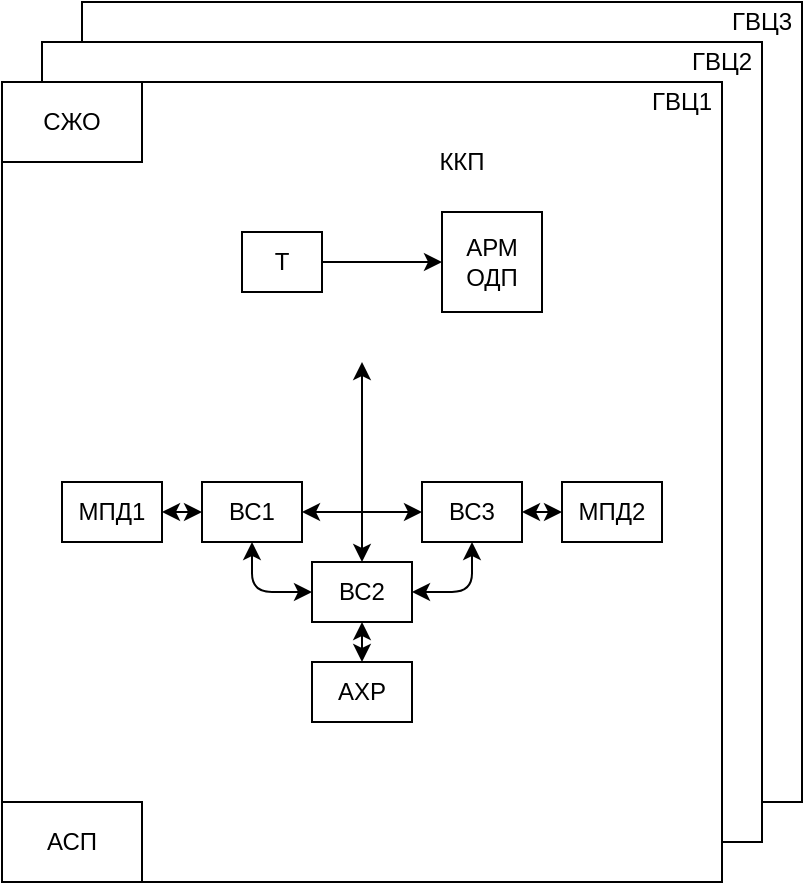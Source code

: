 <mxfile version="14.5.8" type="github">
  <diagram name="Page-1" id="5f0bae14-7c28-e335-631c-24af17079c00">
    <mxGraphModel dx="611" dy="494" grid="1" gridSize="10" guides="1" tooltips="1" connect="1" arrows="1" fold="1" page="1" pageScale="1" pageWidth="1100" pageHeight="850" background="#ffffff" math="0" shadow="0">
      <root>
        <mxCell id="0" />
        <mxCell id="1" parent="0" />
        <mxCell id="ngJWHtQWBfCgf-anMFrI-11" value="" style="rounded=0;whiteSpace=wrap;html=1;" vertex="1" parent="1">
          <mxGeometry x="400" y="200" width="360" height="400" as="geometry" />
        </mxCell>
        <mxCell id="ngJWHtQWBfCgf-anMFrI-12" value="" style="rounded=0;whiteSpace=wrap;html=1;" vertex="1" parent="1">
          <mxGeometry x="380" y="220" width="360" height="400" as="geometry" />
        </mxCell>
        <mxCell id="ngJWHtQWBfCgf-anMFrI-13" value="" style="rounded=0;whiteSpace=wrap;html=1;" vertex="1" parent="1">
          <mxGeometry x="360" y="240" width="360" height="400" as="geometry" />
        </mxCell>
        <mxCell id="ngJWHtQWBfCgf-anMFrI-15" value="ГВЦ1" style="text;html=1;strokeColor=none;fillColor=none;align=center;verticalAlign=middle;whiteSpace=wrap;rounded=0;" vertex="1" parent="1">
          <mxGeometry x="680" y="240" width="40" height="20" as="geometry" />
        </mxCell>
        <mxCell id="ngJWHtQWBfCgf-anMFrI-17" value="ГВЦ2" style="text;html=1;strokeColor=none;fillColor=none;align=center;verticalAlign=middle;whiteSpace=wrap;rounded=0;" vertex="1" parent="1">
          <mxGeometry x="700" y="220" width="40" height="20" as="geometry" />
        </mxCell>
        <mxCell id="ngJWHtQWBfCgf-anMFrI-18" value="ГВЦ3" style="text;html=1;strokeColor=none;fillColor=none;align=center;verticalAlign=middle;whiteSpace=wrap;rounded=0;" vertex="1" parent="1">
          <mxGeometry x="720" y="200" width="40" height="20" as="geometry" />
        </mxCell>
        <mxCell id="ngJWHtQWBfCgf-anMFrI-20" value="АСП" style="rounded=0;whiteSpace=wrap;html=1;" vertex="1" parent="1">
          <mxGeometry x="360" y="600" width="70" height="40" as="geometry" />
        </mxCell>
        <mxCell id="ngJWHtQWBfCgf-anMFrI-21" value="СЖО" style="rounded=0;whiteSpace=wrap;html=1;" vertex="1" parent="1">
          <mxGeometry x="360" y="240" width="70" height="40" as="geometry" />
        </mxCell>
        <mxCell id="ngJWHtQWBfCgf-anMFrI-53" style="edgeStyle=orthogonalEdgeStyle;rounded=0;orthogonalLoop=1;jettySize=auto;html=1;" edge="1" parent="1" source="ngJWHtQWBfCgf-anMFrI-25" target="ngJWHtQWBfCgf-anMFrI-26">
          <mxGeometry relative="1" as="geometry" />
        </mxCell>
        <mxCell id="ngJWHtQWBfCgf-anMFrI-25" value="Т" style="rounded=0;whiteSpace=wrap;html=1;" vertex="1" parent="1">
          <mxGeometry x="480" y="315" width="40" height="30" as="geometry" />
        </mxCell>
        <mxCell id="ngJWHtQWBfCgf-anMFrI-26" value="АРМ&lt;br&gt;ОДП" style="whiteSpace=wrap;html=1;aspect=fixed;" vertex="1" parent="1">
          <mxGeometry x="580" y="305" width="50" height="50" as="geometry" />
        </mxCell>
        <mxCell id="ngJWHtQWBfCgf-anMFrI-27" value="МПД1" style="rounded=0;whiteSpace=wrap;html=1;" vertex="1" parent="1">
          <mxGeometry x="390" y="440" width="50" height="30" as="geometry" />
        </mxCell>
        <mxCell id="ngJWHtQWBfCgf-anMFrI-28" value="МПД2" style="rounded=0;whiteSpace=wrap;html=1;" vertex="1" parent="1">
          <mxGeometry x="640" y="440" width="50" height="30" as="geometry" />
        </mxCell>
        <mxCell id="ngJWHtQWBfCgf-anMFrI-29" value="ВС2" style="rounded=0;whiteSpace=wrap;html=1;" vertex="1" parent="1">
          <mxGeometry x="515" y="480" width="50" height="30" as="geometry" />
        </mxCell>
        <mxCell id="ngJWHtQWBfCgf-anMFrI-30" value="ВС3" style="rounded=0;whiteSpace=wrap;html=1;" vertex="1" parent="1">
          <mxGeometry x="570" y="440" width="50" height="30" as="geometry" />
        </mxCell>
        <mxCell id="ngJWHtQWBfCgf-anMFrI-31" value="ВС1" style="rounded=0;whiteSpace=wrap;html=1;" vertex="1" parent="1">
          <mxGeometry x="460" y="440" width="50" height="30" as="geometry" />
        </mxCell>
        <mxCell id="ngJWHtQWBfCgf-anMFrI-34" value="АХР" style="rounded=0;whiteSpace=wrap;html=1;" vertex="1" parent="1">
          <mxGeometry x="515" y="530" width="50" height="30" as="geometry" />
        </mxCell>
        <mxCell id="ngJWHtQWBfCgf-anMFrI-41" value="" style="endArrow=classic;startArrow=classic;html=1;entryX=0;entryY=0.5;entryDx=0;entryDy=0;entryPerimeter=0;" edge="1" parent="1" target="ngJWHtQWBfCgf-anMFrI-31">
          <mxGeometry width="50" height="50" relative="1" as="geometry">
            <mxPoint x="440" y="455" as="sourcePoint" />
            <mxPoint x="460" y="390" as="targetPoint" />
          </mxGeometry>
        </mxCell>
        <mxCell id="ngJWHtQWBfCgf-anMFrI-42" value="" style="endArrow=classic;startArrow=classic;html=1;entryX=0;entryY=0.5;entryDx=0;entryDy=0;entryPerimeter=0;exitX=1;exitY=0.5;exitDx=0;exitDy=0;exitPerimeter=0;" edge="1" parent="1" source="ngJWHtQWBfCgf-anMFrI-31" target="ngJWHtQWBfCgf-anMFrI-30">
          <mxGeometry width="50" height="50" relative="1" as="geometry">
            <mxPoint x="510" y="450" as="sourcePoint" />
            <mxPoint x="560" y="450" as="targetPoint" />
          </mxGeometry>
        </mxCell>
        <mxCell id="ngJWHtQWBfCgf-anMFrI-43" value="" style="endArrow=classic;startArrow=classic;html=1;exitX=1;exitY=0.5;exitDx=0;exitDy=0;exitPerimeter=0;entryX=0;entryY=0.5;entryDx=0;entryDy=0;entryPerimeter=0;" edge="1" parent="1" source="ngJWHtQWBfCgf-anMFrI-30" target="ngJWHtQWBfCgf-anMFrI-28">
          <mxGeometry width="50" height="50" relative="1" as="geometry">
            <mxPoint x="590" y="430" as="sourcePoint" />
            <mxPoint x="640" y="380" as="targetPoint" />
          </mxGeometry>
        </mxCell>
        <mxCell id="ngJWHtQWBfCgf-anMFrI-45" value="" style="endArrow=classic;startArrow=classic;html=1;entryX=0.5;entryY=1;entryDx=0;entryDy=0;entryPerimeter=0;exitX=0;exitY=0.5;exitDx=0;exitDy=0;" edge="1" parent="1" source="ngJWHtQWBfCgf-anMFrI-29" target="ngJWHtQWBfCgf-anMFrI-31">
          <mxGeometry width="50" height="50" relative="1" as="geometry">
            <mxPoint x="510" y="495" as="sourcePoint" />
            <mxPoint x="500" y="470" as="targetPoint" />
            <Array as="points">
              <mxPoint x="485" y="495" />
            </Array>
          </mxGeometry>
        </mxCell>
        <mxCell id="ngJWHtQWBfCgf-anMFrI-46" value="" style="endArrow=classic;startArrow=classic;html=1;exitX=1;exitY=0.5;exitDx=0;exitDy=0;entryX=0.5;entryY=1;entryDx=0;entryDy=0;" edge="1" parent="1" source="ngJWHtQWBfCgf-anMFrI-29" target="ngJWHtQWBfCgf-anMFrI-30">
          <mxGeometry width="50" height="50" relative="1" as="geometry">
            <mxPoint x="570" y="495" as="sourcePoint" />
            <mxPoint x="590" y="470" as="targetPoint" />
            <Array as="points">
              <mxPoint x="595" y="495" />
            </Array>
          </mxGeometry>
        </mxCell>
        <mxCell id="ngJWHtQWBfCgf-anMFrI-47" value="" style="endArrow=classic;startArrow=classic;html=1;exitX=0.5;exitY=0;exitDx=0;exitDy=0;entryX=0.5;entryY=1;entryDx=0;entryDy=0;" edge="1" parent="1" source="ngJWHtQWBfCgf-anMFrI-34" target="ngJWHtQWBfCgf-anMFrI-29">
          <mxGeometry width="50" height="50" relative="1" as="geometry">
            <mxPoint x="490" y="510" as="sourcePoint" />
            <mxPoint x="540" y="510" as="targetPoint" />
          </mxGeometry>
        </mxCell>
        <mxCell id="ngJWHtQWBfCgf-anMFrI-52" value="ККП" style="text;html=1;strokeColor=none;fillColor=none;align=center;verticalAlign=middle;whiteSpace=wrap;rounded=0;" vertex="1" parent="1">
          <mxGeometry x="570" y="270" width="40" height="20" as="geometry" />
        </mxCell>
        <mxCell id="ngJWHtQWBfCgf-anMFrI-54" value="" style="endArrow=classic;startArrow=classic;html=1;exitX=0.5;exitY=0;exitDx=0;exitDy=0;exitPerimeter=0;" edge="1" parent="1" source="ngJWHtQWBfCgf-anMFrI-29">
          <mxGeometry width="50" height="50" relative="1" as="geometry">
            <mxPoint x="510" y="420" as="sourcePoint" />
            <mxPoint x="540" y="380" as="targetPoint" />
          </mxGeometry>
        </mxCell>
      </root>
    </mxGraphModel>
  </diagram>
</mxfile>
